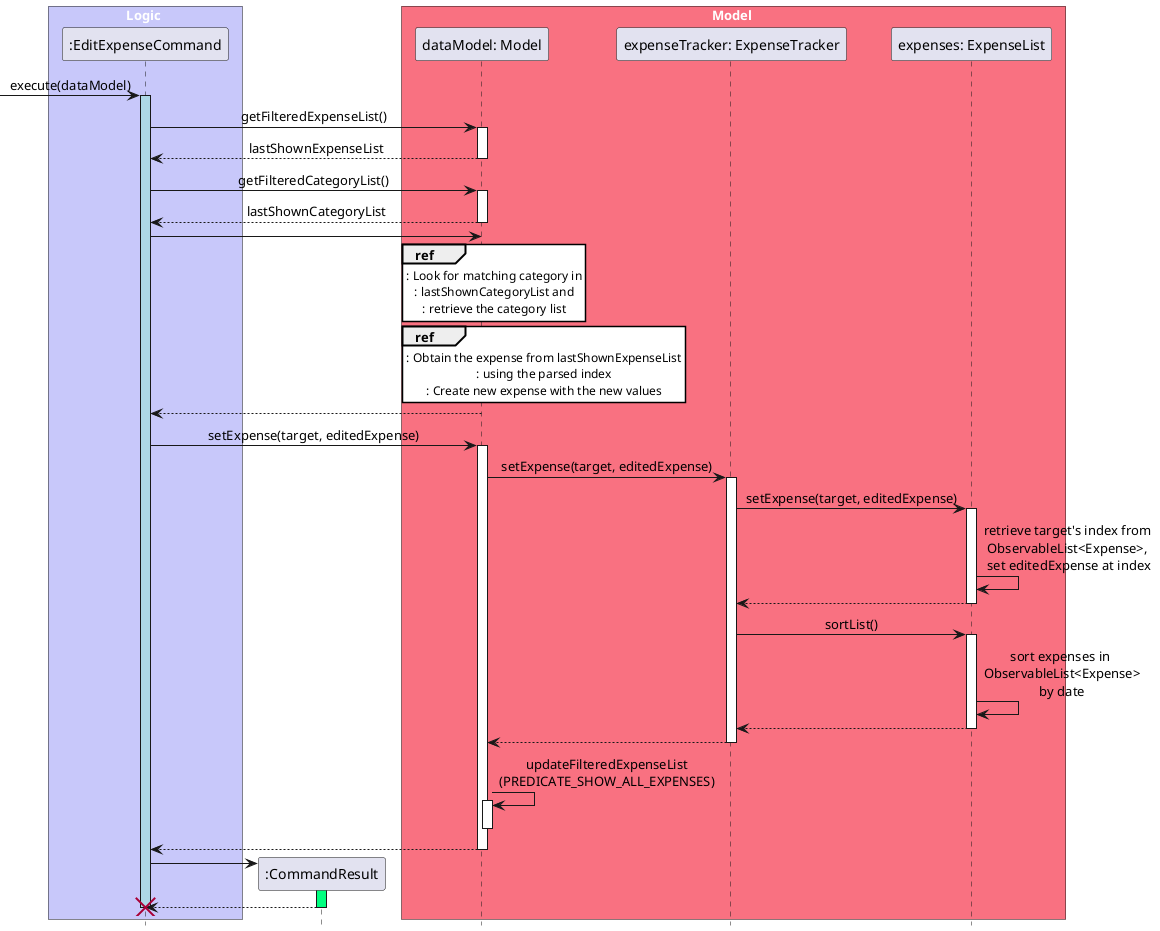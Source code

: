 @startuml  EditExpenseSequenceDiagram

hide footbox
skinparam MinClassWidth 50
skinparam ParticipantPadding 10
skinparam Shadowing false
skinparam DefaultTextAlignment center
skinparam packageStyle Rectangle

box Model #F97181
participant "dataModel: Model" as Model order 3
participant "expenseTracker: ExpenseTracker" as ExpenseTracker order 4
participant "expenses: ExpenseList" as ExpenseList order 5
end box

box Logic #C8C8FA
participant ":EditExpenseCommand" as Command  order 1
end box


skinparam Sequence {
    MessageAlign center
    BoxFontSize 15
    BoxPadding 0
    BoxFontColor #FFFFFF
    ReferenceBackgroundColor #FFFFFF
}

[->Command: execute(dataModel)
activate Command #LightBlue
Command -> Model: getFilteredExpenseList()
activate Model
Model --> Command: lastShownExpenseList
deactivate Model
Command -> Model: getFilteredCategoryList()
activate Model
Model --> Command: lastShownCategoryList
deactivate Model

Command -> Model
ref over Model
    : Look for matching category in
    : lastShownCategoryList and
    : retrieve the category list
end ref
ref over Model
    : Obtain the expense from lastShownExpenseList
    : using the parsed index
    : Create new expense with the new values
end ref
Model --> Command

Command -> Model: setExpense(target, editedExpense)
activate Model
Model -> ExpenseTracker: setExpense(target, editedExpense)
activate ExpenseTracker
ExpenseTracker -> ExpenseList: setExpense(target, editedExpense)
activate ExpenseList
ExpenseList -> ExpenseList: retrieve target's index from \nObservableList<Expense>, \nset editedExpense at index
ExpenseList --> ExpenseTracker
deactivate ExpenseList
ExpenseTracker -> ExpenseList: sortList()
activate ExpenseList
ExpenseList -> ExpenseList: sort expenses in \nObservableList<Expense>\nby date
ExpenseList --> ExpenseTracker
deactivate ExpenseList
ExpenseTracker --> Model
deactivate ExpenseTracker
Model -> Model: updateFilteredExpenseList\n(PREDICATE_SHOW_ALL_EXPENSES)
activate Model
deactivate Model
Model --> Command
deactivate Model
create ":CommandResult" as CommandResult order 1
Command -> CommandResult
activate CommandResult #SpringGreen
CommandResult --> Command
deactivate CommandResult
' [<-- Command: result
destroy Command

@enduml
